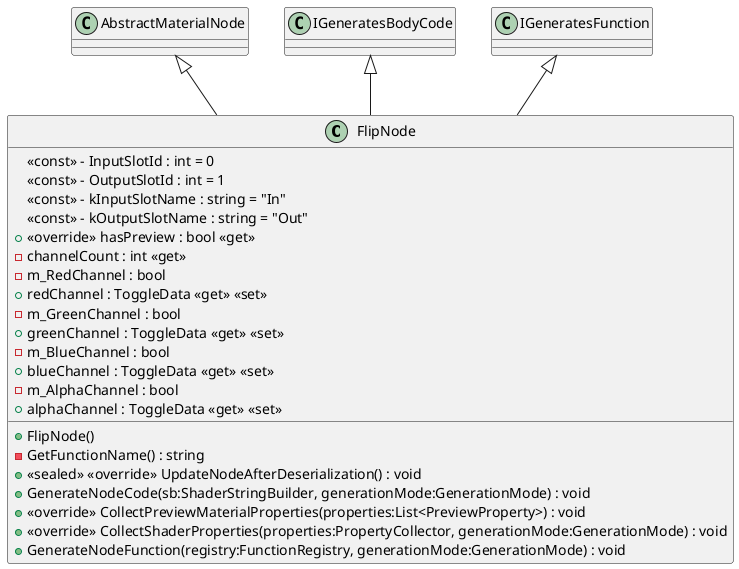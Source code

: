 @startuml
class FlipNode {
    + FlipNode()
    <<const>> - InputSlotId : int = 0
    <<const>> - OutputSlotId : int = 1
    <<const>> - kInputSlotName : string = "In"
    <<const>> - kOutputSlotName : string = "Out"
    + <<override>> hasPreview : bool <<get>>
    - GetFunctionName() : string
    + <<sealed>> <<override>> UpdateNodeAfterDeserialization() : void
    - channelCount : int <<get>>
    - m_RedChannel : bool
    + redChannel : ToggleData <<get>> <<set>>
    - m_GreenChannel : bool
    + greenChannel : ToggleData <<get>> <<set>>
    - m_BlueChannel : bool
    + blueChannel : ToggleData <<get>> <<set>>
    - m_AlphaChannel : bool
    + alphaChannel : ToggleData <<get>> <<set>>
    + GenerateNodeCode(sb:ShaderStringBuilder, generationMode:GenerationMode) : void
    + <<override>> CollectPreviewMaterialProperties(properties:List<PreviewProperty>) : void
    + <<override>> CollectShaderProperties(properties:PropertyCollector, generationMode:GenerationMode) : void
    + GenerateNodeFunction(registry:FunctionRegistry, generationMode:GenerationMode) : void
}
AbstractMaterialNode <|-- FlipNode
IGeneratesBodyCode <|-- FlipNode
IGeneratesFunction <|-- FlipNode
@enduml
